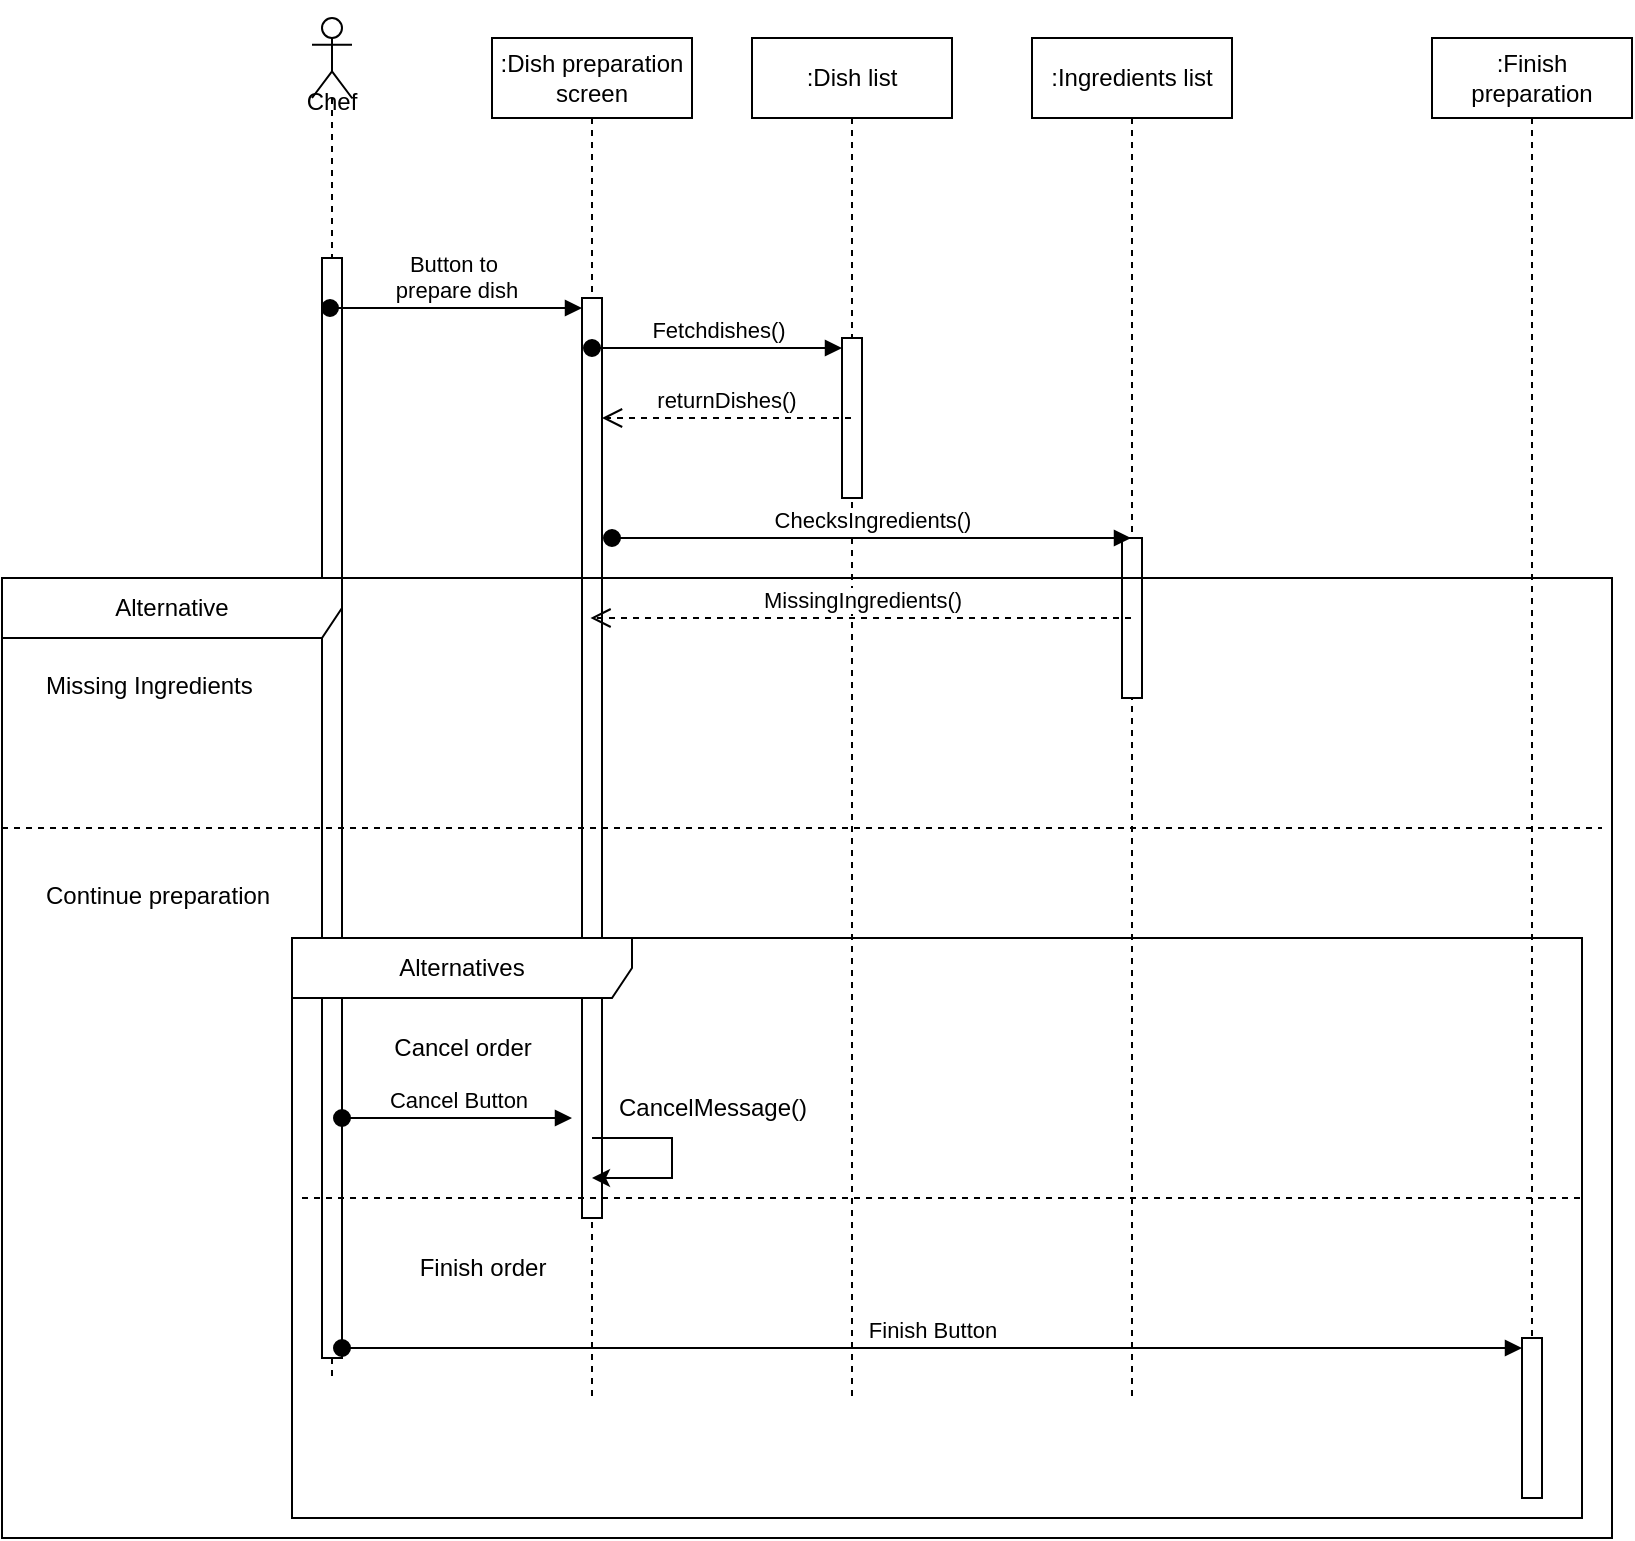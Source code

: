 <mxfile version="26.2.15">
  <diagram name="Σελίδα-1" id="19ZwpeEYjM2x_0xpMPXX">
    <mxGraphModel dx="2562" dy="843" grid="1" gridSize="10" guides="1" tooltips="1" connect="1" arrows="1" fold="1" page="1" pageScale="1" pageWidth="827" pageHeight="1169" math="0" shadow="0">
      <root>
        <mxCell id="0" />
        <mxCell id="1" parent="0" />
        <mxCell id="vUAcW8GXSaJCeiQwJ9Qw-1" value=":Dish preparation&lt;div&gt;screen&lt;/div&gt;" style="shape=umlLifeline;perimeter=lifelinePerimeter;whiteSpace=wrap;html=1;container=1;dropTarget=0;collapsible=0;recursiveResize=0;outlineConnect=0;portConstraint=eastwest;newEdgeStyle={&quot;curved&quot;:0,&quot;rounded&quot;:0};" vertex="1" parent="1">
          <mxGeometry x="120" y="270" width="100" height="680" as="geometry" />
        </mxCell>
        <mxCell id="vUAcW8GXSaJCeiQwJ9Qw-12" value="" style="html=1;points=[[0,0,0,0,5],[0,1,0,0,-5],[1,0,0,0,5],[1,1,0,0,-5]];perimeter=orthogonalPerimeter;outlineConnect=0;targetShapes=umlLifeline;portConstraint=eastwest;newEdgeStyle={&quot;curved&quot;:0,&quot;rounded&quot;:0};" vertex="1" parent="vUAcW8GXSaJCeiQwJ9Qw-1">
          <mxGeometry x="45" y="130" width="10" height="460" as="geometry" />
        </mxCell>
        <mxCell id="vUAcW8GXSaJCeiQwJ9Qw-3" value="&lt;div&gt;&lt;br&gt;&lt;/div&gt;&lt;div&gt;&lt;br&gt;&lt;/div&gt;&lt;div&gt;&lt;br&gt;&lt;/div&gt;&lt;div&gt;Chef&lt;/div&gt;" style="shape=umlLifeline;perimeter=lifelinePerimeter;whiteSpace=wrap;html=1;container=1;dropTarget=0;collapsible=0;recursiveResize=0;outlineConnect=0;portConstraint=eastwest;newEdgeStyle={&quot;curved&quot;:0,&quot;rounded&quot;:0};participant=umlActor;" vertex="1" parent="1">
          <mxGeometry x="30" y="260" width="20" height="680" as="geometry" />
        </mxCell>
        <mxCell id="vUAcW8GXSaJCeiQwJ9Qw-7" value="" style="html=1;points=[[0,0,0,0,5],[0,1,0,0,-5],[1,0,0,0,5],[1,1,0,0,-5]];perimeter=orthogonalPerimeter;outlineConnect=0;targetShapes=umlLifeline;portConstraint=eastwest;newEdgeStyle={&quot;curved&quot;:0,&quot;rounded&quot;:0};" vertex="1" parent="vUAcW8GXSaJCeiQwJ9Qw-3">
          <mxGeometry x="5" y="120" width="10" height="550" as="geometry" />
        </mxCell>
        <mxCell id="vUAcW8GXSaJCeiQwJ9Qw-4" value=":Dish list" style="shape=umlLifeline;perimeter=lifelinePerimeter;whiteSpace=wrap;html=1;container=1;dropTarget=0;collapsible=0;recursiveResize=0;outlineConnect=0;portConstraint=eastwest;newEdgeStyle={&quot;curved&quot;:0,&quot;rounded&quot;:0};" vertex="1" parent="1">
          <mxGeometry x="250" y="270" width="100" height="680" as="geometry" />
        </mxCell>
        <mxCell id="vUAcW8GXSaJCeiQwJ9Qw-14" value="" style="html=1;points=[[0,0,0,0,5],[0,1,0,0,-5],[1,0,0,0,5],[1,1,0,0,-5]];perimeter=orthogonalPerimeter;outlineConnect=0;targetShapes=umlLifeline;portConstraint=eastwest;newEdgeStyle={&quot;curved&quot;:0,&quot;rounded&quot;:0};" vertex="1" parent="vUAcW8GXSaJCeiQwJ9Qw-4">
          <mxGeometry x="45" y="150" width="10" height="80" as="geometry" />
        </mxCell>
        <mxCell id="vUAcW8GXSaJCeiQwJ9Qw-5" value=":Ingredients list" style="shape=umlLifeline;perimeter=lifelinePerimeter;whiteSpace=wrap;html=1;container=1;dropTarget=0;collapsible=0;recursiveResize=0;outlineConnect=0;portConstraint=eastwest;newEdgeStyle={&quot;curved&quot;:0,&quot;rounded&quot;:0};" vertex="1" parent="1">
          <mxGeometry x="390" y="270" width="100" height="680" as="geometry" />
        </mxCell>
        <mxCell id="vUAcW8GXSaJCeiQwJ9Qw-18" value="" style="html=1;points=[[0,0,0,0,5],[0,1,0,0,-5],[1,0,0,0,5],[1,1,0,0,-5]];perimeter=orthogonalPerimeter;outlineConnect=0;targetShapes=umlLifeline;portConstraint=eastwest;newEdgeStyle={&quot;curved&quot;:0,&quot;rounded&quot;:0};" vertex="1" parent="vUAcW8GXSaJCeiQwJ9Qw-5">
          <mxGeometry x="45" y="250" width="10" height="80" as="geometry" />
        </mxCell>
        <mxCell id="vUAcW8GXSaJCeiQwJ9Qw-13" value="Button to&amp;nbsp;&lt;div&gt;prepare dish&lt;/div&gt;" style="html=1;verticalAlign=bottom;startArrow=oval;startFill=1;endArrow=block;startSize=8;curved=0;rounded=0;entryX=0;entryY=0;entryDx=0;entryDy=5;entryPerimeter=0;" edge="1" parent="1" target="vUAcW8GXSaJCeiQwJ9Qw-12">
          <mxGeometry width="60" relative="1" as="geometry">
            <mxPoint x="39" y="405" as="sourcePoint" />
            <mxPoint x="120" y="400" as="targetPoint" />
          </mxGeometry>
        </mxCell>
        <mxCell id="vUAcW8GXSaJCeiQwJ9Qw-15" value="Fetchdishes()" style="html=1;verticalAlign=bottom;startArrow=oval;startFill=1;endArrow=block;startSize=8;curved=0;rounded=0;entryX=0;entryY=0;entryDx=0;entryDy=5;entryPerimeter=0;" edge="1" parent="1" source="vUAcW8GXSaJCeiQwJ9Qw-1" target="vUAcW8GXSaJCeiQwJ9Qw-14">
          <mxGeometry width="60" relative="1" as="geometry">
            <mxPoint x="190" y="420" as="sourcePoint" />
            <mxPoint x="250" y="420" as="targetPoint" />
          </mxGeometry>
        </mxCell>
        <mxCell id="vUAcW8GXSaJCeiQwJ9Qw-17" value="returnDishes()" style="html=1;verticalAlign=bottom;endArrow=open;dashed=1;endSize=8;curved=0;rounded=0;" edge="1" parent="1">
          <mxGeometry relative="1" as="geometry">
            <mxPoint x="299.5" y="460" as="sourcePoint" />
            <mxPoint x="175" y="460" as="targetPoint" />
          </mxGeometry>
        </mxCell>
        <mxCell id="vUAcW8GXSaJCeiQwJ9Qw-19" value="ChecksIngredients()" style="html=1;verticalAlign=bottom;startArrow=oval;startFill=1;endArrow=block;startSize=8;curved=0;rounded=0;" edge="1" parent="1">
          <mxGeometry width="60" relative="1" as="geometry">
            <mxPoint x="180" y="520" as="sourcePoint" />
            <mxPoint x="439.5" y="520" as="targetPoint" />
          </mxGeometry>
        </mxCell>
        <mxCell id="vUAcW8GXSaJCeiQwJ9Qw-21" value="MissingIngredients()" style="html=1;verticalAlign=bottom;endArrow=open;dashed=1;endSize=8;curved=0;rounded=0;" edge="1" parent="1">
          <mxGeometry relative="1" as="geometry">
            <mxPoint x="439.5" y="560" as="sourcePoint" />
            <mxPoint x="169.25" y="560" as="targetPoint" />
          </mxGeometry>
        </mxCell>
        <mxCell id="vUAcW8GXSaJCeiQwJ9Qw-30" value="Alternative" style="shape=umlFrame;whiteSpace=wrap;html=1;pointerEvents=0;recursiveResize=0;container=1;collapsible=0;width=170;" vertex="1" parent="1">
          <mxGeometry x="-125" y="540" width="805" height="480" as="geometry" />
        </mxCell>
        <mxCell id="vUAcW8GXSaJCeiQwJ9Qw-31" value="Missing Ingredients" style="text;html=1;" vertex="1" parent="vUAcW8GXSaJCeiQwJ9Qw-30">
          <mxGeometry width="100" height="20" relative="1" as="geometry">
            <mxPoint x="20" y="40" as="offset" />
          </mxGeometry>
        </mxCell>
        <mxCell id="vUAcW8GXSaJCeiQwJ9Qw-32" value="Continue preparation" style="line;strokeWidth=1;dashed=1;labelPosition=center;verticalLabelPosition=bottom;align=left;verticalAlign=top;spacingLeft=20;spacingTop=15;html=1;whiteSpace=wrap;" vertex="1" parent="vUAcW8GXSaJCeiQwJ9Qw-30">
          <mxGeometry y="120" width="800" height="10" as="geometry" />
        </mxCell>
        <mxCell id="vUAcW8GXSaJCeiQwJ9Qw-22" value="Alternatives" style="shape=umlFrame;whiteSpace=wrap;html=1;pointerEvents=0;recursiveResize=0;container=1;collapsible=0;width=170;" vertex="1" parent="vUAcW8GXSaJCeiQwJ9Qw-30">
          <mxGeometry x="145" y="180" width="645" height="290" as="geometry" />
        </mxCell>
        <mxCell id="vUAcW8GXSaJCeiQwJ9Qw-23" value="&amp;nbsp; &amp;nbsp; &amp;nbsp;" style="line;strokeWidth=1;dashed=1;labelPosition=center;verticalLabelPosition=bottom;align=left;verticalAlign=top;spacingLeft=20;spacingTop=15;html=1;whiteSpace=wrap;" vertex="1" parent="vUAcW8GXSaJCeiQwJ9Qw-22">
          <mxGeometry x="5" y="125" width="640" height="10" as="geometry" />
        </mxCell>
        <mxCell id="vUAcW8GXSaJCeiQwJ9Qw-24" value="Cancel Button" style="html=1;verticalAlign=bottom;startArrow=oval;startFill=1;endArrow=block;startSize=8;curved=0;rounded=0;" edge="1" parent="vUAcW8GXSaJCeiQwJ9Qw-22">
          <mxGeometry width="60" relative="1" as="geometry">
            <mxPoint x="25" y="90.0" as="sourcePoint" />
            <mxPoint x="140" y="90" as="targetPoint" />
          </mxGeometry>
        </mxCell>
        <mxCell id="vUAcW8GXSaJCeiQwJ9Qw-25" value="Finish order" style="text;html=1;align=center;verticalAlign=middle;resizable=0;points=[];autosize=1;strokeColor=none;fillColor=none;" vertex="1" parent="vUAcW8GXSaJCeiQwJ9Qw-22">
          <mxGeometry x="50" y="150" width="90" height="30" as="geometry" />
        </mxCell>
        <mxCell id="vUAcW8GXSaJCeiQwJ9Qw-27" style="edgeStyle=orthogonalEdgeStyle;rounded=0;orthogonalLoop=1;jettySize=auto;html=1;curved=0;" edge="1" parent="vUAcW8GXSaJCeiQwJ9Qw-22">
          <mxGeometry relative="1" as="geometry">
            <mxPoint x="150" y="100" as="sourcePoint" />
            <mxPoint x="150" y="120" as="targetPoint" />
            <Array as="points">
              <mxPoint x="190" y="100" />
            </Array>
          </mxGeometry>
        </mxCell>
        <mxCell id="vUAcW8GXSaJCeiQwJ9Qw-28" value="CancelMessage()" style="text;html=1;align=center;verticalAlign=middle;resizable=0;points=[];autosize=1;strokeColor=none;fillColor=none;" vertex="1" parent="vUAcW8GXSaJCeiQwJ9Qw-22">
          <mxGeometry x="150" y="70" width="120" height="30" as="geometry" />
        </mxCell>
        <mxCell id="vUAcW8GXSaJCeiQwJ9Qw-29" value="Cancel order" style="text;html=1;align=center;verticalAlign=middle;resizable=0;points=[];autosize=1;strokeColor=none;fillColor=none;" vertex="1" parent="vUAcW8GXSaJCeiQwJ9Qw-22">
          <mxGeometry x="40" y="40" width="90" height="30" as="geometry" />
        </mxCell>
        <mxCell id="vUAcW8GXSaJCeiQwJ9Qw-36" value=":Finish preparation" style="shape=umlLifeline;perimeter=lifelinePerimeter;whiteSpace=wrap;html=1;container=1;dropTarget=0;collapsible=0;recursiveResize=0;outlineConnect=0;portConstraint=eastwest;newEdgeStyle={&quot;curved&quot;:0,&quot;rounded&quot;:0};" vertex="1" parent="1">
          <mxGeometry x="590" y="270" width="100" height="730" as="geometry" />
        </mxCell>
        <mxCell id="vUAcW8GXSaJCeiQwJ9Qw-37" value="" style="html=1;points=[[0,0,0,0,5],[0,1,0,0,-5],[1,0,0,0,5],[1,1,0,0,-5]];perimeter=orthogonalPerimeter;outlineConnect=0;targetShapes=umlLifeline;portConstraint=eastwest;newEdgeStyle={&quot;curved&quot;:0,&quot;rounded&quot;:0};" vertex="1" parent="vUAcW8GXSaJCeiQwJ9Qw-36">
          <mxGeometry x="45" y="650" width="10" height="80" as="geometry" />
        </mxCell>
        <mxCell id="vUAcW8GXSaJCeiQwJ9Qw-26" value="Finish Button" style="html=1;verticalAlign=bottom;startArrow=oval;startFill=1;endArrow=block;startSize=8;curved=0;rounded=0;entryX=0;entryY=0;entryDx=0;entryDy=5;entryPerimeter=0;exitX=1;exitY=1;exitDx=0;exitDy=-5;exitPerimeter=0;" edge="1" parent="1" source="vUAcW8GXSaJCeiQwJ9Qw-7" target="vUAcW8GXSaJCeiQwJ9Qw-37">
          <mxGeometry width="60" relative="1" as="geometry">
            <mxPoint x="80" y="925" as="sourcePoint" />
            <mxPoint x="610" y="920" as="targetPoint" />
          </mxGeometry>
        </mxCell>
      </root>
    </mxGraphModel>
  </diagram>
</mxfile>
